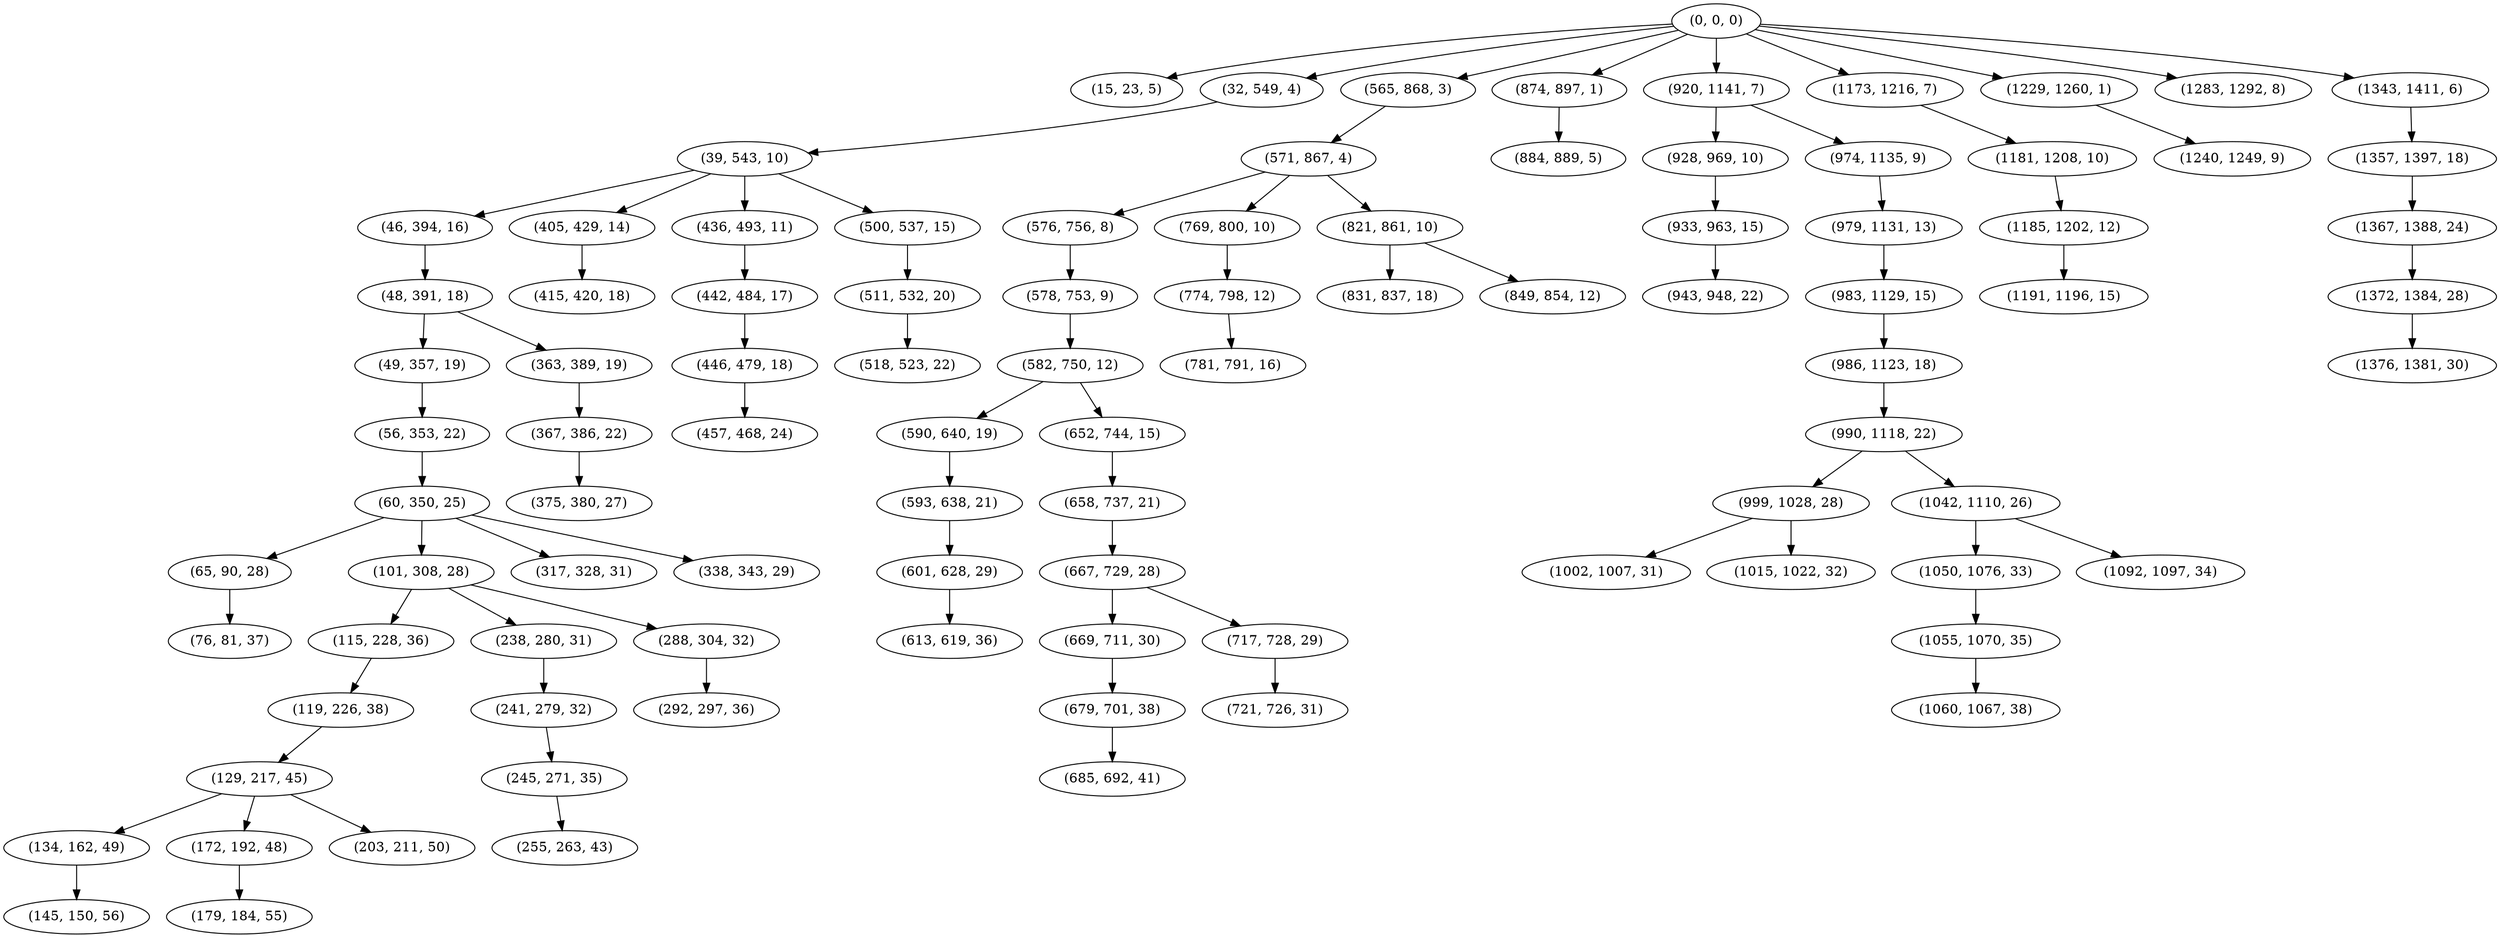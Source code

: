 digraph tree {
    "(0, 0, 0)";
    "(15, 23, 5)";
    "(32, 549, 4)";
    "(39, 543, 10)";
    "(46, 394, 16)";
    "(48, 391, 18)";
    "(49, 357, 19)";
    "(56, 353, 22)";
    "(60, 350, 25)";
    "(65, 90, 28)";
    "(76, 81, 37)";
    "(101, 308, 28)";
    "(115, 228, 36)";
    "(119, 226, 38)";
    "(129, 217, 45)";
    "(134, 162, 49)";
    "(145, 150, 56)";
    "(172, 192, 48)";
    "(179, 184, 55)";
    "(203, 211, 50)";
    "(238, 280, 31)";
    "(241, 279, 32)";
    "(245, 271, 35)";
    "(255, 263, 43)";
    "(288, 304, 32)";
    "(292, 297, 36)";
    "(317, 328, 31)";
    "(338, 343, 29)";
    "(363, 389, 19)";
    "(367, 386, 22)";
    "(375, 380, 27)";
    "(405, 429, 14)";
    "(415, 420, 18)";
    "(436, 493, 11)";
    "(442, 484, 17)";
    "(446, 479, 18)";
    "(457, 468, 24)";
    "(500, 537, 15)";
    "(511, 532, 20)";
    "(518, 523, 22)";
    "(565, 868, 3)";
    "(571, 867, 4)";
    "(576, 756, 8)";
    "(578, 753, 9)";
    "(582, 750, 12)";
    "(590, 640, 19)";
    "(593, 638, 21)";
    "(601, 628, 29)";
    "(613, 619, 36)";
    "(652, 744, 15)";
    "(658, 737, 21)";
    "(667, 729, 28)";
    "(669, 711, 30)";
    "(679, 701, 38)";
    "(685, 692, 41)";
    "(717, 728, 29)";
    "(721, 726, 31)";
    "(769, 800, 10)";
    "(774, 798, 12)";
    "(781, 791, 16)";
    "(821, 861, 10)";
    "(831, 837, 18)";
    "(849, 854, 12)";
    "(874, 897, 1)";
    "(884, 889, 5)";
    "(920, 1141, 7)";
    "(928, 969, 10)";
    "(933, 963, 15)";
    "(943, 948, 22)";
    "(974, 1135, 9)";
    "(979, 1131, 13)";
    "(983, 1129, 15)";
    "(986, 1123, 18)";
    "(990, 1118, 22)";
    "(999, 1028, 28)";
    "(1002, 1007, 31)";
    "(1015, 1022, 32)";
    "(1042, 1110, 26)";
    "(1050, 1076, 33)";
    "(1055, 1070, 35)";
    "(1060, 1067, 38)";
    "(1092, 1097, 34)";
    "(1173, 1216, 7)";
    "(1181, 1208, 10)";
    "(1185, 1202, 12)";
    "(1191, 1196, 15)";
    "(1229, 1260, 1)";
    "(1240, 1249, 9)";
    "(1283, 1292, 8)";
    "(1343, 1411, 6)";
    "(1357, 1397, 18)";
    "(1367, 1388, 24)";
    "(1372, 1384, 28)";
    "(1376, 1381, 30)";
    "(0, 0, 0)" -> "(15, 23, 5)";
    "(0, 0, 0)" -> "(32, 549, 4)";
    "(0, 0, 0)" -> "(565, 868, 3)";
    "(0, 0, 0)" -> "(874, 897, 1)";
    "(0, 0, 0)" -> "(920, 1141, 7)";
    "(0, 0, 0)" -> "(1173, 1216, 7)";
    "(0, 0, 0)" -> "(1229, 1260, 1)";
    "(0, 0, 0)" -> "(1283, 1292, 8)";
    "(0, 0, 0)" -> "(1343, 1411, 6)";
    "(32, 549, 4)" -> "(39, 543, 10)";
    "(39, 543, 10)" -> "(46, 394, 16)";
    "(39, 543, 10)" -> "(405, 429, 14)";
    "(39, 543, 10)" -> "(436, 493, 11)";
    "(39, 543, 10)" -> "(500, 537, 15)";
    "(46, 394, 16)" -> "(48, 391, 18)";
    "(48, 391, 18)" -> "(49, 357, 19)";
    "(48, 391, 18)" -> "(363, 389, 19)";
    "(49, 357, 19)" -> "(56, 353, 22)";
    "(56, 353, 22)" -> "(60, 350, 25)";
    "(60, 350, 25)" -> "(65, 90, 28)";
    "(60, 350, 25)" -> "(101, 308, 28)";
    "(60, 350, 25)" -> "(317, 328, 31)";
    "(60, 350, 25)" -> "(338, 343, 29)";
    "(65, 90, 28)" -> "(76, 81, 37)";
    "(101, 308, 28)" -> "(115, 228, 36)";
    "(101, 308, 28)" -> "(238, 280, 31)";
    "(101, 308, 28)" -> "(288, 304, 32)";
    "(115, 228, 36)" -> "(119, 226, 38)";
    "(119, 226, 38)" -> "(129, 217, 45)";
    "(129, 217, 45)" -> "(134, 162, 49)";
    "(129, 217, 45)" -> "(172, 192, 48)";
    "(129, 217, 45)" -> "(203, 211, 50)";
    "(134, 162, 49)" -> "(145, 150, 56)";
    "(172, 192, 48)" -> "(179, 184, 55)";
    "(238, 280, 31)" -> "(241, 279, 32)";
    "(241, 279, 32)" -> "(245, 271, 35)";
    "(245, 271, 35)" -> "(255, 263, 43)";
    "(288, 304, 32)" -> "(292, 297, 36)";
    "(363, 389, 19)" -> "(367, 386, 22)";
    "(367, 386, 22)" -> "(375, 380, 27)";
    "(405, 429, 14)" -> "(415, 420, 18)";
    "(436, 493, 11)" -> "(442, 484, 17)";
    "(442, 484, 17)" -> "(446, 479, 18)";
    "(446, 479, 18)" -> "(457, 468, 24)";
    "(500, 537, 15)" -> "(511, 532, 20)";
    "(511, 532, 20)" -> "(518, 523, 22)";
    "(565, 868, 3)" -> "(571, 867, 4)";
    "(571, 867, 4)" -> "(576, 756, 8)";
    "(571, 867, 4)" -> "(769, 800, 10)";
    "(571, 867, 4)" -> "(821, 861, 10)";
    "(576, 756, 8)" -> "(578, 753, 9)";
    "(578, 753, 9)" -> "(582, 750, 12)";
    "(582, 750, 12)" -> "(590, 640, 19)";
    "(582, 750, 12)" -> "(652, 744, 15)";
    "(590, 640, 19)" -> "(593, 638, 21)";
    "(593, 638, 21)" -> "(601, 628, 29)";
    "(601, 628, 29)" -> "(613, 619, 36)";
    "(652, 744, 15)" -> "(658, 737, 21)";
    "(658, 737, 21)" -> "(667, 729, 28)";
    "(667, 729, 28)" -> "(669, 711, 30)";
    "(667, 729, 28)" -> "(717, 728, 29)";
    "(669, 711, 30)" -> "(679, 701, 38)";
    "(679, 701, 38)" -> "(685, 692, 41)";
    "(717, 728, 29)" -> "(721, 726, 31)";
    "(769, 800, 10)" -> "(774, 798, 12)";
    "(774, 798, 12)" -> "(781, 791, 16)";
    "(821, 861, 10)" -> "(831, 837, 18)";
    "(821, 861, 10)" -> "(849, 854, 12)";
    "(874, 897, 1)" -> "(884, 889, 5)";
    "(920, 1141, 7)" -> "(928, 969, 10)";
    "(920, 1141, 7)" -> "(974, 1135, 9)";
    "(928, 969, 10)" -> "(933, 963, 15)";
    "(933, 963, 15)" -> "(943, 948, 22)";
    "(974, 1135, 9)" -> "(979, 1131, 13)";
    "(979, 1131, 13)" -> "(983, 1129, 15)";
    "(983, 1129, 15)" -> "(986, 1123, 18)";
    "(986, 1123, 18)" -> "(990, 1118, 22)";
    "(990, 1118, 22)" -> "(999, 1028, 28)";
    "(990, 1118, 22)" -> "(1042, 1110, 26)";
    "(999, 1028, 28)" -> "(1002, 1007, 31)";
    "(999, 1028, 28)" -> "(1015, 1022, 32)";
    "(1042, 1110, 26)" -> "(1050, 1076, 33)";
    "(1042, 1110, 26)" -> "(1092, 1097, 34)";
    "(1050, 1076, 33)" -> "(1055, 1070, 35)";
    "(1055, 1070, 35)" -> "(1060, 1067, 38)";
    "(1173, 1216, 7)" -> "(1181, 1208, 10)";
    "(1181, 1208, 10)" -> "(1185, 1202, 12)";
    "(1185, 1202, 12)" -> "(1191, 1196, 15)";
    "(1229, 1260, 1)" -> "(1240, 1249, 9)";
    "(1343, 1411, 6)" -> "(1357, 1397, 18)";
    "(1357, 1397, 18)" -> "(1367, 1388, 24)";
    "(1367, 1388, 24)" -> "(1372, 1384, 28)";
    "(1372, 1384, 28)" -> "(1376, 1381, 30)";
}
